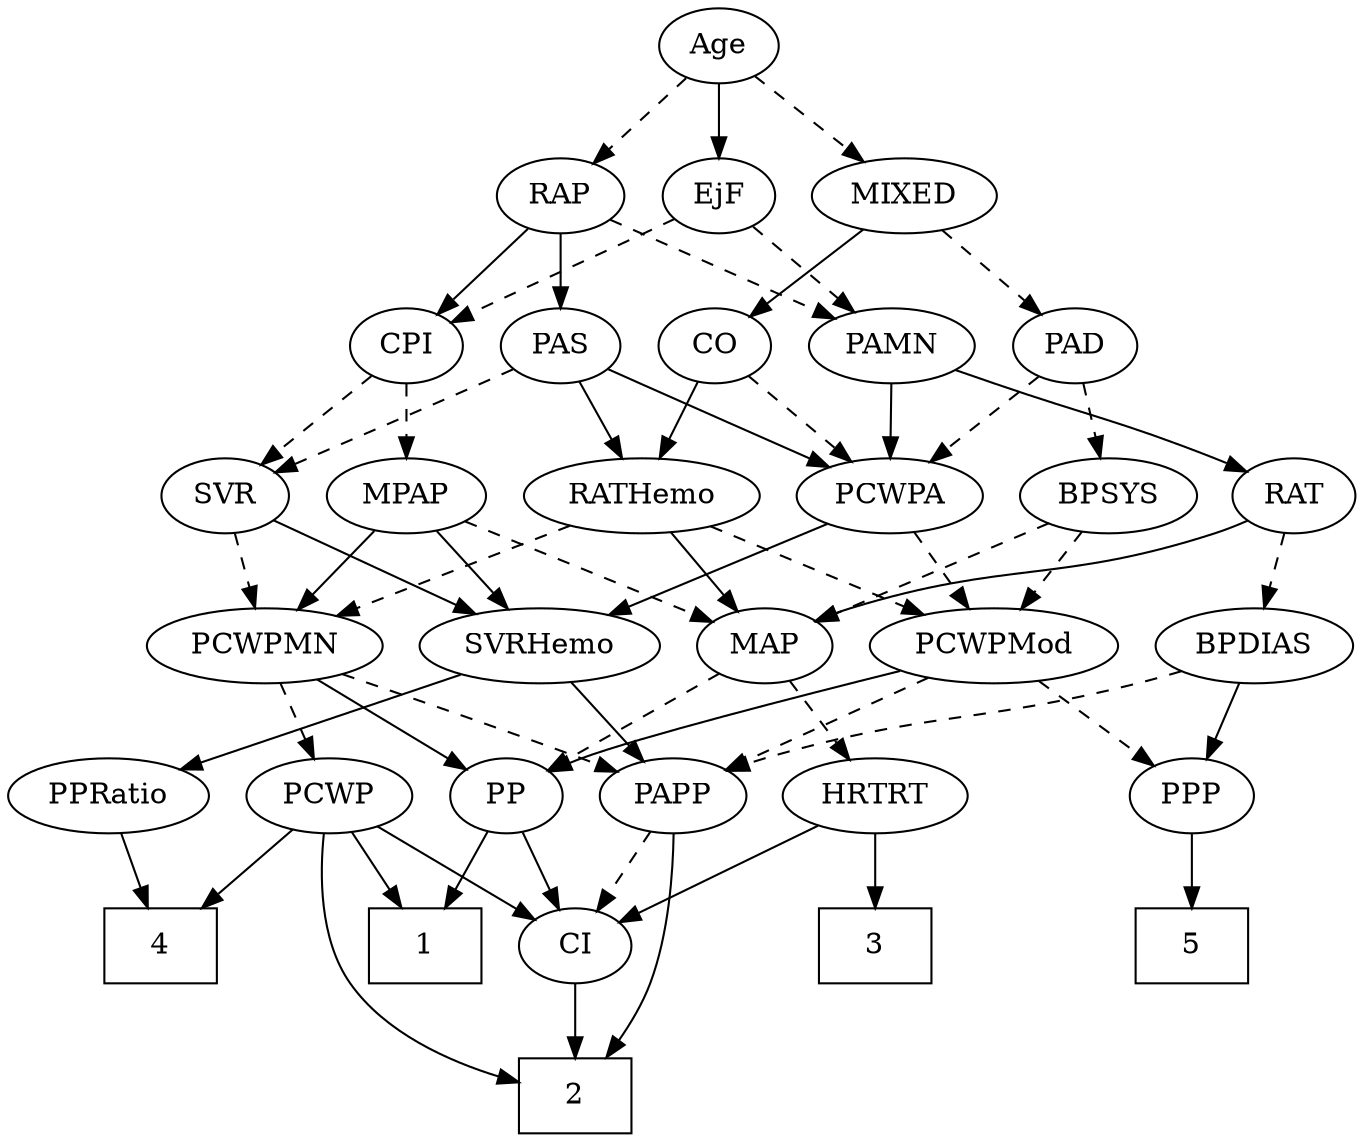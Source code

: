 strict digraph {
	graph [bb="0,0,562.74,540"];
	node [label="\N"];
	1	[height=0.5,
		pos="372.7,90",
		shape=box,
		width=0.75];
	2	[height=0.5,
		pos="300.7,18",
		shape=box,
		width=0.75];
	3	[height=0.5,
		pos="171.7,90",
		shape=box,
		width=0.75];
	4	[height=0.5,
		pos="501.7,90",
		shape=box,
		width=0.75];
	5	[height=0.5,
		pos="85.697,90",
		shape=box,
		width=0.75];
	Age	[height=0.5,
		pos="273.7,522",
		width=0.75];
	EjF	[height=0.5,
		pos="273.7,450",
		width=0.75];
	Age -> EjF	[pos="e,273.7,468.1 273.7,503.7 273.7,495.98 273.7,486.71 273.7,478.11",
		style=solid];
	RAP	[height=0.5,
		pos="346.7,450",
		width=0.77632];
	Age -> RAP	[pos="e,331.7,465.38 288.47,506.83 298.79,496.94 312.76,483.55 324.42,472.36",
		style=dashed];
	MIXED	[height=0.5,
		pos="188.7,450",
		width=1.1193];
	Age -> MIXED	[pos="e,207.1,466.16 257.31,507.5 245.29,497.61 228.72,483.96 214.88,472.56",
		style=dashed];
	PAMN	[height=0.5,
		pos="193.7,378",
		width=1.011];
	EjF -> PAMN	[pos="e,210.85,394.01 257.89,435.17 246.65,425.34 231.34,411.93 218.48,400.69",
		style=dashed];
	CPI	[height=0.5,
		pos="418.7,378",
		width=0.75];
	EjF -> CPI	[pos="e,397.21,389.37 295.09,438.67 319.62,426.83 360.01,407.33 387.91,393.86",
		style=dashed];
	PAS	[height=0.5,
		pos="346.7,378",
		width=0.75];
	RAP -> PAS	[pos="e,346.7,396.1 346.7,431.7 346.7,423.98 346.7,414.71 346.7,406.11",
		style=solid];
	RAP -> PAMN	[pos="e,219.5,390.77 324.4,438.74 319.55,436.52 314.45,434.18 309.7,432 282.57,419.57 251.86,405.54 228.86,395.04",
		style=dashed];
	RAP -> CPI	[pos="e,403.8,393.49 361.62,434.5 371.66,424.73 385.07,411.69 396.38,400.7",
		style=solid];
	PAD	[height=0.5,
		pos="110.7,378",
		width=0.79437];
	MIXED -> PAD	[pos="e,126.37,393.07 171.39,433.46 160.34,423.55 145.89,410.59 133.86,399.79",
		style=dashed];
	CO	[height=0.5,
		pos="274.7,378",
		width=0.75];
	MIXED -> CO	[pos="e,258.11,392.5 207.36,433.81 219.88,423.62 236.5,410.09 250.1,399.02",
		style=solid];
	MPAP	[height=0.5,
		pos="418.7,306",
		width=0.97491];
	PCWPMN	[height=0.5,
		pos="394.7,234",
		width=1.3902];
	MPAP -> PCWPMN	[pos="e,400.62,252.28 412.89,288.05 410.19,280.18 406.91,270.62 403.88,261.79",
		style=solid];
	SVRHemo	[height=0.5,
		pos="512.7,234",
		width=1.3902];
	MPAP -> SVRHemo	[pos="e,491.74,250.61 437.72,290.83 450.81,281.08 468.46,267.94 483.35,256.85",
		style=solid];
	MAP	[height=0.5,
		pos="295.7,234",
		width=0.84854];
	MPAP -> MAP	[pos="e,316.88,247.06 396.14,292.16 376.35,280.9 347.44,264.45 325.71,252.08",
		style=dashed];
	BPSYS	[height=0.5,
		pos="37.697,306",
		width=1.0471];
	PCWPMod	[height=0.5,
		pos="194.7,234",
		width=1.4443];
	BPSYS -> PCWPMod	[pos="e,164.16,248.61 64.33,293.13 89.167,282.05 126.54,265.39 154.92,252.74",
		style=dashed];
	BPSYS -> MAP	[pos="e,272.29,245.84 66.322,293.93 72.341,291.8 78.688,289.71 84.697,288 159.4,266.74 181.61,275.3 255.7,252 258.09,251.25 260.54,250.4 \
262.98,249.5",
		style=dashed];
	PAD -> BPSYS	[pos="e,53.816,322.46 95.571,362.5 85.663,353 72.511,340.38 61.248,329.58",
		style=dashed];
	PCWPA	[height=0.5,
		pos="207.7,306",
		width=1.1555];
	PAD -> PCWPA	[pos="e,187.18,321.8 128.94,363.83 142.93,353.74 162.5,339.62 178.63,327.98",
		style=dashed];
	RATHemo	[height=0.5,
		pos="316.7,306",
		width=1.3721];
	CO -> RATHemo	[pos="e,306.62,323.8 284.23,361.12 289.29,352.68 295.63,342.1 301.37,332.55",
		style=solid];
	CO -> PCWPA	[pos="e,222.96,322.95 260.81,362.5 251.93,353.22 240.21,340.97 230.03,330.34",
		style=dashed];
	PAS -> RATHemo	[pos="e,323.96,323.96 339.59,360.41 336.13,352.34 331.88,342.43 327.99,333.35",
		style=solid];
	SVR	[height=0.5,
		pos="499.7,306",
		width=0.77632];
	PAS -> SVR	[pos="e,477.4,317.28 367.99,366.87 372.82,364.59 377.93,362.2 382.7,360 418.1,343.67 427.2,340.14 462.7,324 464.48,323.19 466.32,322.35 \
468.17,321.51",
		style=dashed];
	PAS -> PCWPA	[pos="e,233.87,320.18 325.89,366.52 304.03,355.51 269.27,338.01 243.09,324.82",
		style=solid];
	RAT	[height=0.5,
		pos="120.7,306",
		width=0.75827];
	PAMN -> RAT	[pos="e,135.86,321.54 177.5,361.46 167.39,351.78 154.25,339.17 143.15,328.53",
		style=solid];
	PAMN -> PCWPA	[pos="e,204.24,324.28 197.09,360.05 198.63,352.35 200.49,343.03 202.22,334.36",
		style=solid];
	RATHemo -> PCWPMod	[pos="e,220.36,249.73 291.42,290.5 273.38,280.15 248.91,266.11 229.1,254.74",
		style=dashed];
	RATHemo -> PCWPMN	[pos="e,376.8,251.06 334.4,289.12 344.69,279.87 357.85,268.07 369.25,257.84",
		style=dashed];
	RATHemo -> MAP	[pos="e,300.73,251.79 311.61,288.05 309.21,280.06 306.3,270.33 303.62,261.4",
		style=solid];
	CPI -> MPAP	[pos="e,418.7,324.1 418.7,359.7 418.7,351.98 418.7,342.71 418.7,334.11",
		style=dashed];
	CPI -> SVR	[pos="e,483.73,320.8 434.7,363.17 446.46,353.01 462.63,339.03 475.9,327.56",
		style=dashed];
	BPDIAS	[height=0.5,
		pos="82.697,234",
		width=1.1735];
	RAT -> BPDIAS	[pos="e,91.726,251.63 111.88,288.76 107.34,280.4 101.71,270.02 96.597,260.61",
		style=dashed];
	RAT -> MAP	[pos="e,271.67,245.46 141.87,294.6 146.71,292.34 151.85,290.02 156.7,288 199.91,269.98 212.14,269.16 255.7,252 257.89,251.14 260.14,250.23 \
262.41,249.31",
		style=solid];
	SVR -> PCWPMN	[pos="e,417.32,250.09 480.92,292.49 465.62,282.28 443.67,267.65 425.75,255.7",
		style=dashed];
	SVR -> SVRHemo	[pos="e,509.49,252.28 502.84,288.05 504.28,280.35 506.01,271.03 507.61,262.36",
		style=solid];
	PP	[height=0.5,
		pos="337.7,162",
		width=0.75];
	PCWPMod -> PP	[pos="e,316.25,173.5 223.63,218.83 247.84,206.98 282.29,190.12 306.98,178.04",
		style=solid];
	PPP	[height=0.5,
		pos="85.697,162",
		width=0.75];
	PCWPMod -> PPP	[pos="e,104.6,175.14 171.05,217.81 154.09,206.92 131.19,192.22 113.39,180.78",
		style=dashed];
	PAPP	[height=0.5,
		pos="260.7,162",
		width=0.88464];
	PCWPMod -> PAPP	[pos="e,246.38,178.19 210,216.76 218.74,207.5 229.83,195.73 239.41,185.58",
		style=dashed];
	PCWPA -> PCWPMod	[pos="e,197.87,252.1 204.48,287.7 203.05,279.98 201.33,270.71 199.73,262.11",
		style=dashed];
	PCWPA -> SVRHemo	[pos="e,475.7,246.26 238.78,293.88 245.31,291.75 252.19,289.68 258.7,288 344.04,266.01 367.92,272.22 453.7,252 457.72,251.05 461.89,250 \
466.05,248.9",
		style=solid];
	PCWPMN -> PP	[pos="e,350.33,178.51 381.19,216.41 373.88,207.44 364.74,196.21 356.73,186.37",
		style=solid];
	PCWP	[height=0.5,
		pos="417.7,162",
		width=0.97491];
	PCWPMN -> PCWP	[pos="e,412.18,179.79 400.26,216.05 402.89,208.06 406.09,198.33 409.02,189.4",
		style=dashed];
	PCWPMN -> PAPP	[pos="e,283.32,174.82 367.58,218.83 345.8,207.46 315.19,191.46 292.3,179.51",
		style=dashed];
	PPRatio	[height=0.5,
		pos="511.7,162",
		width=1.1013];
	SVRHemo -> PPRatio	[pos="e,511.94,180.1 512.45,215.7 512.34,207.98 512.21,198.71 512.08,190.11",
		style=solid];
	SVRHemo -> PAPP	[pos="e,285.17,173.9 475.32,221.94 468.16,219.9 460.71,217.84 453.7,216 386.54,198.38 367.75,201.36 301.7,180 299.41,179.26 297.07,178.45 \
294.72,177.59",
		style=solid];
	BPDIAS -> PPP	[pos="e,84.964,180.1 83.438,215.7 83.769,207.98 84.166,198.71 84.535,190.11",
		style=solid];
	BPDIAS -> PAPP	[pos="e,236.21,173.57 113.51,221.52 141.56,210.99 184.06,194.82 220.7,180 222.74,179.17 224.84,178.31 226.96,177.44",
		style=dashed];
	MAP -> PP	[pos="e,328.01,179.15 305.44,216.76 310.58,208.19 317,197.49 322.76,187.9",
		style=dashed];
	HRTRT	[height=0.5,
		pos="171.7,162",
		width=1.1013];
	MAP -> HRTRT	[pos="e,195.7,176.55 274.38,220.97 255.15,210.11 226.57,193.97 204.44,181.48",
		style=dashed];
	PP -> 1	[pos="e,364.13,108.12 345.81,144.76 349.89,136.61 354.93,126.53 359.54,117.31",
		style=solid];
	CI	[height=0.5,
		pos="300.7,90",
		width=0.75];
	PP -> CI	[pos="e,309.23,107.15 329.12,144.76 324.63,136.28 319.05,125.71 314.02,116.2",
		style=solid];
	PPP -> 5	[pos="e,85.697,108.1 85.697,143.7 85.697,135.98 85.697,126.71 85.697,118.11",
		style=solid];
	PPRatio -> 4	[pos="e,504.14,108.1 509.22,143.7 508.12,135.98 506.8,126.71 505.57,118.11",
		style=solid];
	PCWP -> 1	[pos="e,383.7,108.12 407.26,144.76 401.91,136.44 395.26,126.1 389.23,116.73",
		style=solid];
	PCWP -> 2	[pos="e,327.78,24.444 420.56,143.93 422.82,124.68 423.5,93.292 408.7,72 392.14,48.189 361.76,34.615 337.44,27.178",
		style=solid];
	PCWP -> 4	[pos="e,481.25,108.04 435.51,146.15 446.49,137 460.82,125.06 473.34,114.63",
		style=solid];
	PCWP -> CI	[pos="e,320.27,102.71 395.69,147.83 376.78,136.52 349.39,120.13 328.88,107.86",
		style=solid];
	CI -> 2	[pos="e,300.7,36.104 300.7,71.697 300.7,63.983 300.7,54.712 300.7,46.112",
		style=solid];
	PAPP -> 2	[pos="e,285.32,36.302 258.75,143.77 257.3,125.46 256.75,95.925 264.7,72 267.92,62.285 273.48,52.706 279.28,44.42",
		style=solid];
	PAPP -> CI	[pos="e,291.47,107.15 269.97,144.76 274.87,136.19 280.99,125.49 286.47,115.9",
		style=dashed];
	HRTRT -> 3	[pos="e,171.7,108.1 171.7,143.7 171.7,135.98 171.7,126.71 171.7,118.11",
		style=solid];
	HRTRT -> CI	[pos="e,280.46,101.98 196.26,147.67 217.72,136.02 248.91,119.1 271.61,106.79",
		style=solid];
}
